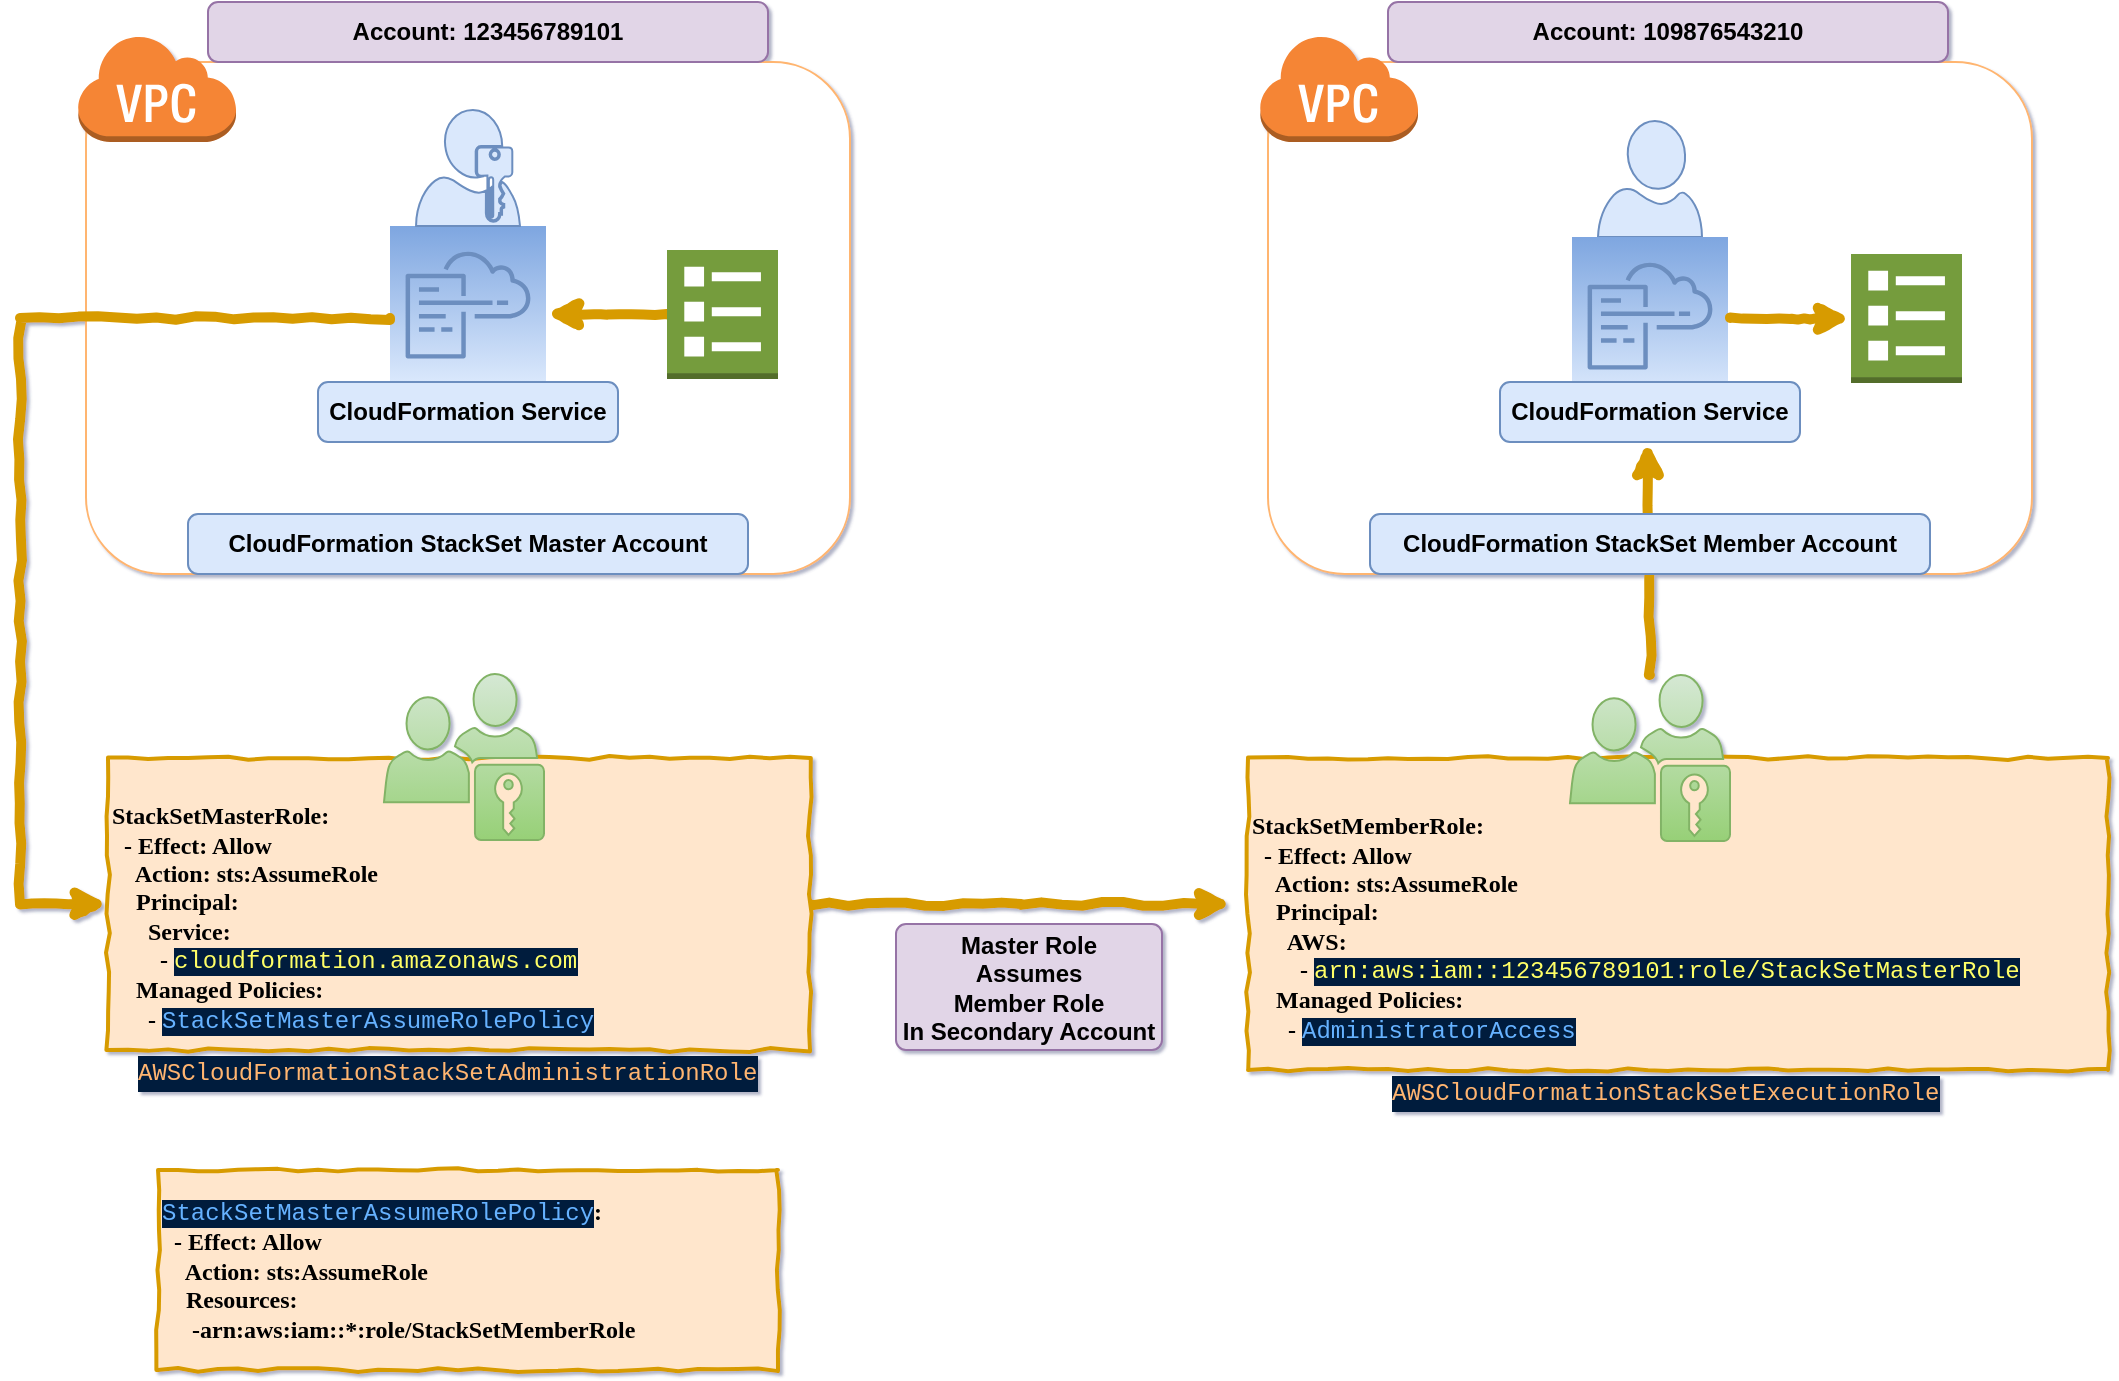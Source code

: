 <mxfile version="11.1.4" type="device"><diagram id="oq1ZrP1d2V5xCylk12Cl" name="Page-1"><mxGraphModel dx="2526" dy="772" grid="0" gridSize="10" guides="1" tooltips="1" connect="1" arrows="1" fold="1" page="1" pageScale="1" pageWidth="1100" pageHeight="850" math="0" shadow="1"><root><mxCell id="0"/><mxCell id="1" parent="0"/><mxCell id="w2GKWm3rGoJU9UiRXiku-2" value="" style="rounded=1;whiteSpace=wrap;html=1;strokeColor=#FFB570;" parent="1" vertex="1"><mxGeometry x="-1051" y="66" width="382" height="256" as="geometry"/></mxCell><mxCell id="w2GKWm3rGoJU9UiRXiku-3" value="" style="outlineConnect=0;dashed=0;verticalLabelPosition=bottom;verticalAlign=top;align=center;html=1;shape=mxgraph.aws3.virtual_private_cloud;fillColor=#F58534;gradientColor=none;" parent="1" vertex="1"><mxGeometry x="-1055.5" y="52" width="79.5" height="54" as="geometry"/></mxCell><mxCell id="74ww1S_pyG2_iWvZMDPw-1" value="" style="rounded=1;whiteSpace=wrap;html=1;strokeColor=#FFB570;" vertex="1" parent="1"><mxGeometry x="-460" y="66" width="382" height="256" as="geometry"/></mxCell><mxCell id="74ww1S_pyG2_iWvZMDPw-2" value="" style="outlineConnect=0;dashed=0;verticalLabelPosition=bottom;verticalAlign=top;align=center;html=1;shape=mxgraph.aws3.virtual_private_cloud;fillColor=#F58534;gradientColor=none;" vertex="1" parent="1"><mxGeometry x="-464.5" y="52" width="79.5" height="54" as="geometry"/></mxCell><mxCell id="74ww1S_pyG2_iWvZMDPw-34" value="" style="edgeStyle=orthogonalEdgeStyle;rounded=0;comic=1;orthogonalLoop=1;jettySize=auto;html=1;strokeWidth=5;fillColor=#ffe6cc;strokeColor=#d79b00;" edge="1" parent="1" source="74ww1S_pyG2_iWvZMDPw-3"><mxGeometry relative="1" as="geometry"><mxPoint x="-478" y="487" as="targetPoint"/></mxGeometry></mxCell><mxCell id="74ww1S_pyG2_iWvZMDPw-3" value="&lt;br&gt;StackSetMasterRole:&lt;br&gt;&amp;nbsp; - Effect: Allow&lt;br&gt;&amp;nbsp; &amp;nbsp; Action: sts:AssumeRole&lt;br&gt;&amp;nbsp; &amp;nbsp; Principal:&lt;br&gt;&amp;nbsp; &amp;nbsp; &amp;nbsp; Service:&lt;br&gt;&amp;nbsp; &amp;nbsp; &amp;nbsp; &amp;nbsp; -&amp;nbsp;&lt;span style=&quot;background-color: rgb(1 , 28 , 62) ; font-family: &amp;#34;menlo&amp;#34; , &amp;#34;monaco&amp;#34; , &amp;#34;courier new&amp;#34; , monospace ; font-weight: normal ; white-space: pre&quot;&gt;&lt;font color=&quot;#ffff66&quot;&gt;cloudformation.amazonaws.com&lt;/font&gt;&lt;/span&gt;&lt;br&gt;&amp;nbsp; &amp;nbsp; Managed Policies: &amp;nbsp;&lt;br&gt;&amp;nbsp; &amp;nbsp; &amp;nbsp; -&amp;nbsp;&lt;span style=&quot;color: rgb(102 , 178 , 255) ; font-family: &amp;#34;menlo&amp;#34; , &amp;#34;monaco&amp;#34; , &amp;#34;courier new&amp;#34; , monospace ; font-weight: 400 ; white-space: pre ; background-color: rgb(1 , 28 , 62)&quot;&gt;StackSetMasterAssumeRolePolicy&lt;/span&gt;" style="html=1;whiteSpace=wrap;comic=1;strokeWidth=2;fontFamily=Comic Sans MS;fontStyle=1;align=left;fillColor=#ffe6cc;strokeColor=#d79b00;" vertex="1" parent="1"><mxGeometry x="-1040" y="414" width="351" height="146" as="geometry"/></mxCell><mxCell id="74ww1S_pyG2_iWvZMDPw-5" value="" style="pointerEvents=1;shadow=0;dashed=0;html=1;strokeColor=#82b366;fillColor=#d5e8d4;labelPosition=center;verticalLabelPosition=bottom;verticalAlign=top;outlineConnect=0;align=center;shape=mxgraph.office.security.role_group;gradientColor=#97d077;" vertex="1" parent="1"><mxGeometry x="-902" y="372" width="80" height="83" as="geometry"/></mxCell><mxCell id="74ww1S_pyG2_iWvZMDPw-6" value="&lt;div style=&quot;background-color: rgb(1 , 28 , 62) ; font-family: &amp;#34;menlo&amp;#34; , &amp;#34;monaco&amp;#34; , &amp;#34;courier new&amp;#34; , monospace ; line-height: 18px ; white-space: pre&quot;&gt;&lt;font color=&quot;#ffb570&quot;&gt;AWSCloudFormationStackSetAdministrationRole&lt;/font&gt;&lt;/div&gt;" style="text;html=1;resizable=0;points=[];autosize=1;align=left;verticalAlign=top;spacingTop=-4;" vertex="1" parent="1"><mxGeometry x="-1027" y="560" width="330" height="20" as="geometry"/></mxCell><mxCell id="74ww1S_pyG2_iWvZMDPw-9" value="&lt;font color=&quot;#000000&quot;&gt;CloudFormation StackSet Master Account&lt;/font&gt;" style="html=1;shadow=0;dashed=0;shape=mxgraph.bootstrap.rrect;align=center;rSize=5;strokeColor=#6c8ebf;fillColor=#dae8fc;fontStyle=1;whiteSpace=wrap;" vertex="1" parent="1"><mxGeometry x="-1000" y="292" width="280" height="30" as="geometry"/></mxCell><mxCell id="74ww1S_pyG2_iWvZMDPw-11" value="" style="outlineConnect=0;gradientColor=#7ea6e0;gradientDirection=north;fillColor=#dae8fc;strokeColor=#6c8ebf;dashed=0;verticalLabelPosition=bottom;verticalAlign=top;align=center;html=1;fontSize=12;fontStyle=0;aspect=fixed;shape=mxgraph.aws4.resourceIcon;resIcon=mxgraph.aws4.cloudformation;" vertex="1" parent="1"><mxGeometry x="-899" y="148" width="78" height="78" as="geometry"/></mxCell><mxCell id="74ww1S_pyG2_iWvZMDPw-12" value="&lt;span style=&quot;color: rgb(102 , 178 , 255) ; font-family: &amp;#34;menlo&amp;#34; , &amp;#34;monaco&amp;#34; , &amp;#34;courier new&amp;#34; , monospace ; font-weight: 400 ; white-space: pre ; background-color: rgb(1 , 28 , 62)&quot;&gt;StackSetMasterAssumeRolePolicy&lt;/span&gt;:&lt;br&gt;&amp;nbsp; - Effect: Allow&lt;br&gt;&amp;nbsp; &amp;nbsp; Action: sts:AssumeRole&lt;br&gt;&amp;nbsp; &amp;nbsp; Resources: &amp;nbsp;&lt;br&gt;&amp;nbsp; &amp;nbsp; &amp;nbsp;-arn:aws:iam::*:role/StackSetMemberRole" style="html=1;whiteSpace=wrap;comic=1;strokeWidth=2;fontFamily=Comic Sans MS;fontStyle=1;align=left;fillColor=#ffe6cc;strokeColor=#d79b00;" vertex="1" parent="1"><mxGeometry x="-1015" y="620" width="310" height="100" as="geometry"/></mxCell><mxCell id="74ww1S_pyG2_iWvZMDPw-15" value="&lt;font color=&quot;#000000&quot;&gt;CloudFormation Service&lt;/font&gt;" style="html=1;shadow=0;dashed=0;shape=mxgraph.bootstrap.rrect;align=center;rSize=5;strokeColor=#6c8ebf;fillColor=#dae8fc;fontStyle=1;whiteSpace=wrap;" vertex="1" parent="1"><mxGeometry x="-935" y="226" width="150" height="30" as="geometry"/></mxCell><mxCell id="74ww1S_pyG2_iWvZMDPw-17" value="" style="pointerEvents=1;shadow=0;dashed=0;html=1;strokeColor=#6c8ebf;labelPosition=center;verticalLabelPosition=bottom;verticalAlign=top;align=center;shape=mxgraph.mscae.enterprise.user_permissions;fillColor=#dae8fc;" vertex="1" parent="1"><mxGeometry x="-886" y="90" width="52" height="58" as="geometry"/></mxCell><mxCell id="74ww1S_pyG2_iWvZMDPw-18" value="" style="shadow=0;dashed=0;html=1;strokeColor=#6c8ebf;shape=mxgraph.azure.user;fillColor=#dae8fc;" vertex="1" parent="1"><mxGeometry x="-295" y="95.5" width="52" height="58" as="geometry"/></mxCell><mxCell id="74ww1S_pyG2_iWvZMDPw-19" value="" style="outlineConnect=0;gradientColor=#7ea6e0;gradientDirection=north;fillColor=#dae8fc;strokeColor=#6c8ebf;dashed=0;verticalLabelPosition=bottom;verticalAlign=top;align=center;html=1;fontSize=12;fontStyle=0;aspect=fixed;shape=mxgraph.aws4.resourceIcon;resIcon=mxgraph.aws4.cloudformation;" vertex="1" parent="1"><mxGeometry x="-308" y="153.5" width="78" height="78" as="geometry"/></mxCell><mxCell id="74ww1S_pyG2_iWvZMDPw-20" value="&lt;font color=&quot;#000000&quot;&gt;CloudFormation Service&lt;/font&gt;" style="html=1;shadow=0;dashed=0;shape=mxgraph.bootstrap.rrect;align=center;rSize=5;strokeColor=#6c8ebf;fillColor=#dae8fc;fontStyle=1;whiteSpace=wrap;" vertex="1" parent="1"><mxGeometry x="-344" y="226" width="150" height="30" as="geometry"/></mxCell><mxCell id="74ww1S_pyG2_iWvZMDPw-22" value="" style="shape=image;html=1;verticalAlign=top;verticalLabelPosition=bottom;labelBackgroundColor=#ffffff;imageAspect=0;aspect=fixed;image=https://cdn4.iconfinder.com/data/icons/kiwi/Admin.png" vertex="1" parent="1"><mxGeometry x="-730" y="36" width="70" height="70" as="geometry"/></mxCell><mxCell id="74ww1S_pyG2_iWvZMDPw-23" value="&lt;br&gt;StackSetMemberRole:&lt;br&gt;&amp;nbsp; - Effect: Allow&lt;br&gt;&amp;nbsp; &amp;nbsp; Action: sts:AssumeRole&amp;nbsp;&amp;nbsp;&lt;br&gt;&amp;nbsp; &amp;nbsp; Principal:&lt;br&gt;&amp;nbsp; &amp;nbsp; &amp;nbsp; AWS:&lt;br&gt;&amp;nbsp; &amp;nbsp; &amp;nbsp; &amp;nbsp; -&amp;nbsp;&lt;span style=&quot;background-color: rgb(1 , 28 , 62) ; font-family: &amp;#34;menlo&amp;#34; , &amp;#34;monaco&amp;#34; , &amp;#34;courier new&amp;#34; , monospace ; font-weight: normal ; white-space: pre&quot;&gt;&lt;font color=&quot;#ffff66&quot;&gt;arn:aws:iam::123456789101:role/StackSetMasterRole&lt;/font&gt;&lt;/span&gt;&lt;br&gt;&amp;nbsp; &amp;nbsp; Managed Policies: &amp;nbsp;&lt;br&gt;&amp;nbsp; &amp;nbsp; &amp;nbsp; -&amp;nbsp;&lt;span style=&quot;color: rgb(102 , 178 , 255) ; font-family: &amp;#34;menlo&amp;#34; , &amp;#34;monaco&amp;#34; , &amp;#34;courier new&amp;#34; , monospace ; font-weight: 400 ; white-space: pre ; background-color: rgb(1 , 28 , 62)&quot;&gt;AdministratorAccess&lt;/span&gt;" style="html=1;whiteSpace=wrap;comic=1;strokeWidth=2;fontFamily=Comic Sans MS;fontStyle=1;align=left;fillColor=#ffe6cc;strokeColor=#d79b00;" vertex="1" parent="1"><mxGeometry x="-470" y="414" width="430" height="156" as="geometry"/></mxCell><mxCell id="74ww1S_pyG2_iWvZMDPw-36" value="" style="edgeStyle=orthogonalEdgeStyle;rounded=0;comic=1;orthogonalLoop=1;jettySize=auto;html=1;strokeWidth=5;fillColor=#ffe6cc;strokeColor=#d79b00;entryX=0.493;entryY=1;entryDx=0;entryDy=0;entryPerimeter=0;" edge="1" parent="1" source="74ww1S_pyG2_iWvZMDPw-24" target="74ww1S_pyG2_iWvZMDPw-20"><mxGeometry relative="1" as="geometry"/></mxCell><mxCell id="74ww1S_pyG2_iWvZMDPw-24" value="" style="pointerEvents=1;shadow=0;dashed=0;html=1;strokeColor=#82b366;fillColor=#d5e8d4;labelPosition=center;verticalLabelPosition=bottom;verticalAlign=top;outlineConnect=0;align=center;shape=mxgraph.office.security.role_group;gradientColor=#97d077;" vertex="1" parent="1"><mxGeometry x="-309" y="372.5" width="80" height="83" as="geometry"/></mxCell><mxCell id="74ww1S_pyG2_iWvZMDPw-25" value="&lt;div style=&quot;background-color: rgb(1 , 28 , 62) ; font-family: &amp;#34;menlo&amp;#34; , &amp;#34;monaco&amp;#34; , &amp;#34;courier new&amp;#34; , monospace ; line-height: 18px ; white-space: pre&quot;&gt;&lt;font color=&quot;#ffb570&quot;&gt;AWSCloudFormationStackSetExecutionRole&lt;/font&gt;&lt;/div&gt;" style="text;html=1;resizable=0;points=[];autosize=1;align=left;verticalAlign=top;spacingTop=-4;" vertex="1" parent="1"><mxGeometry x="-400" y="570" width="290" height="20" as="geometry"/></mxCell><mxCell id="74ww1S_pyG2_iWvZMDPw-26" value="&lt;font color=&quot;#000000&quot;&gt;Account: 123456789101&lt;/font&gt;" style="html=1;shadow=0;dashed=0;shape=mxgraph.bootstrap.rrect;align=center;rSize=5;strokeColor=#9673a6;fillColor=#e1d5e7;fontStyle=1;whiteSpace=wrap;" vertex="1" parent="1"><mxGeometry x="-990" y="36" width="280" height="30" as="geometry"/></mxCell><mxCell id="74ww1S_pyG2_iWvZMDPw-27" value="&lt;font color=&quot;#000000&quot;&gt;Account: 109876543210&lt;/font&gt;" style="html=1;shadow=0;dashed=0;shape=mxgraph.bootstrap.rrect;align=center;rSize=5;strokeColor=#9673a6;fillColor=#e1d5e7;fontStyle=1;whiteSpace=wrap;" vertex="1" parent="1"><mxGeometry x="-400" y="36" width="280" height="30" as="geometry"/></mxCell><mxCell id="74ww1S_pyG2_iWvZMDPw-30" style="edgeStyle=orthogonalEdgeStyle;rounded=0;orthogonalLoop=1;jettySize=auto;html=1;entryX=0;entryY=0.5;entryDx=0;entryDy=0;strokeWidth=5;comic=1;fillColor=#ffe6cc;strokeColor=#d79b00;" edge="1" parent="1" source="74ww1S_pyG2_iWvZMDPw-11" target="74ww1S_pyG2_iWvZMDPw-3"><mxGeometry relative="1" as="geometry"><Array as="points"><mxPoint x="-1084" y="194"/><mxPoint x="-1084" y="487"/></Array></mxGeometry></mxCell><mxCell id="74ww1S_pyG2_iWvZMDPw-32" value="" style="edgeStyle=orthogonalEdgeStyle;rounded=0;comic=1;orthogonalLoop=1;jettySize=auto;html=1;strokeWidth=5;fillColor=#ffe6cc;strokeColor=#d79b00;" edge="1" parent="1" source="74ww1S_pyG2_iWvZMDPw-31"><mxGeometry relative="1" as="geometry"><mxPoint x="-821" y="192" as="targetPoint"/></mxGeometry></mxCell><mxCell id="74ww1S_pyG2_iWvZMDPw-31" value="" style="outlineConnect=0;dashed=0;verticalLabelPosition=bottom;verticalAlign=top;align=center;html=1;shape=mxgraph.aws3.template;fillColor=#759C3E;gradientColor=none;" vertex="1" parent="1"><mxGeometry x="-760.5" y="160" width="55.5" height="64.5" as="geometry"/></mxCell><mxCell id="74ww1S_pyG2_iWvZMDPw-35" value="&lt;font color=&quot;#000000&quot;&gt;Master Role &lt;br&gt;Assumes&lt;br&gt;Member Role&lt;br&gt;In Secondary Account&lt;br&gt;&lt;/font&gt;" style="html=1;shadow=0;dashed=0;shape=mxgraph.bootstrap.rrect;align=center;rSize=5;strokeColor=#9673a6;fillColor=#e1d5e7;fontStyle=1;whiteSpace=wrap;" vertex="1" parent="1"><mxGeometry x="-646" y="497" width="133" height="63" as="geometry"/></mxCell><mxCell id="74ww1S_pyG2_iWvZMDPw-10" value="&lt;font color=&quot;#000000&quot;&gt;CloudFormation StackSet Member Account&lt;/font&gt;" style="html=1;shadow=0;dashed=0;shape=mxgraph.bootstrap.rrect;align=center;rSize=5;strokeColor=#6c8ebf;fillColor=#dae8fc;fontStyle=1;whiteSpace=wrap;" vertex="1" parent="1"><mxGeometry x="-409" y="292" width="280" height="30" as="geometry"/></mxCell><mxCell id="74ww1S_pyG2_iWvZMDPw-37" value="" style="edgeStyle=orthogonalEdgeStyle;rounded=0;comic=1;orthogonalLoop=1;jettySize=auto;html=1;strokeWidth=5;fillColor=#ffe6cc;strokeColor=#d79b00;" edge="1" parent="1" target="74ww1S_pyG2_iWvZMDPw-38"><mxGeometry relative="1" as="geometry"><mxPoint x="-229" y="194" as="sourcePoint"/></mxGeometry></mxCell><mxCell id="74ww1S_pyG2_iWvZMDPw-38" value="" style="outlineConnect=0;dashed=0;verticalLabelPosition=bottom;verticalAlign=top;align=center;html=1;shape=mxgraph.aws3.template;fillColor=#759C3E;gradientColor=none;" vertex="1" parent="1"><mxGeometry x="-168.5" y="162" width="55.5" height="64.5" as="geometry"/></mxCell></root></mxGraphModel></diagram></mxfile>